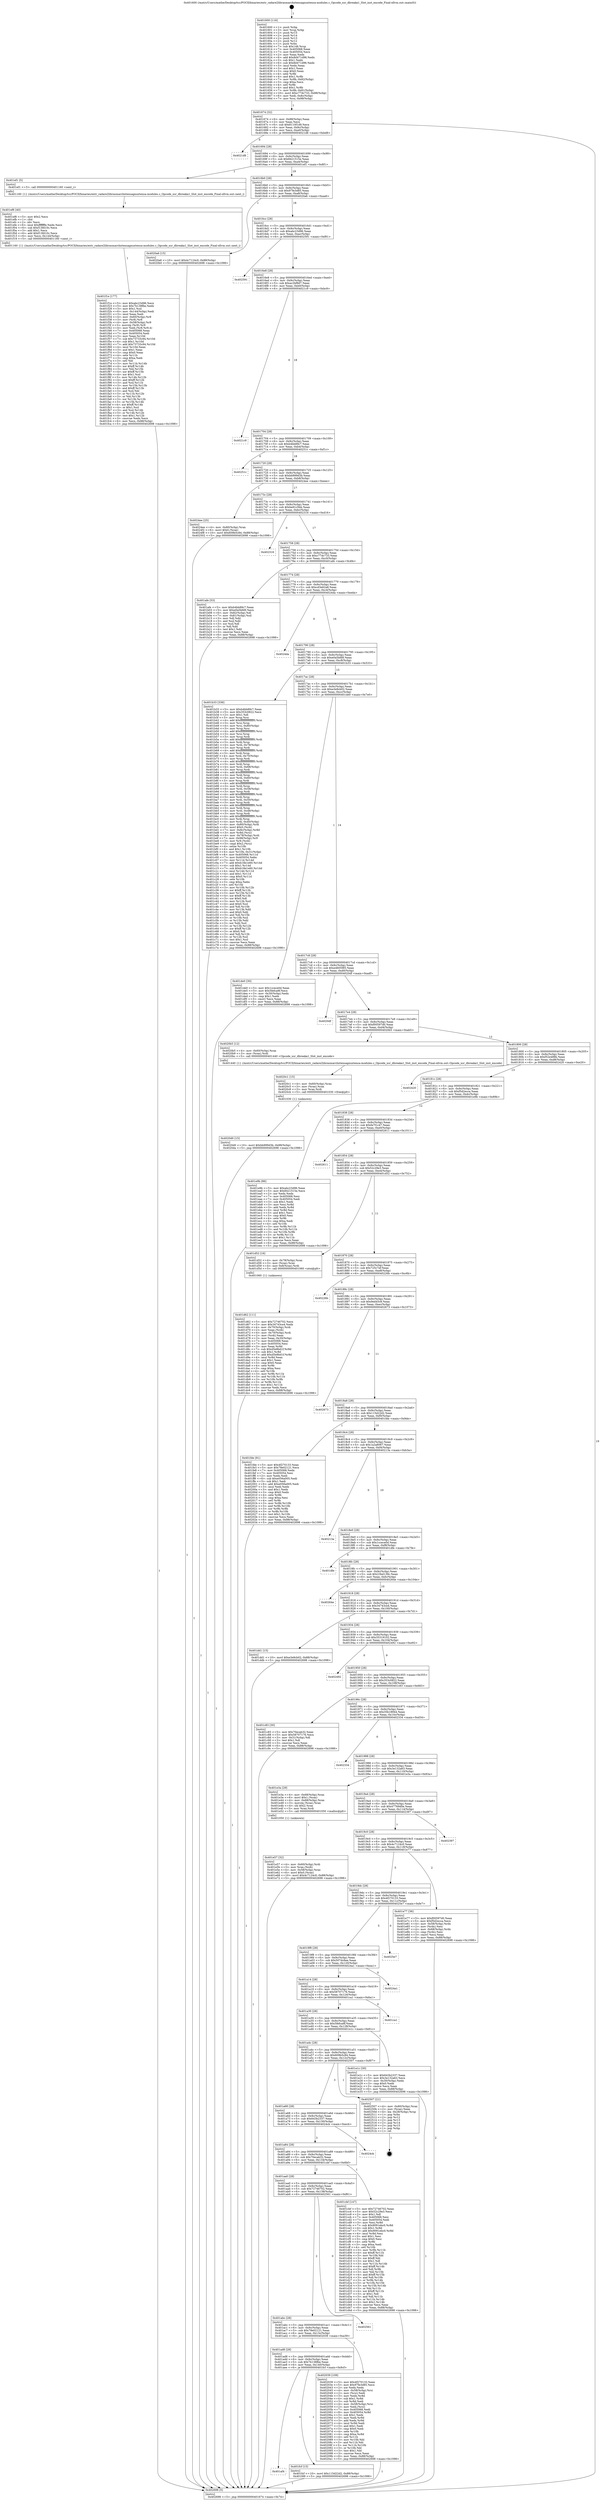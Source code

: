 digraph "0x401600" {
  label = "0x401600 (/mnt/c/Users/mathe/Desktop/tcc/POCII/binaries/extr_radare2librasmarchxtensagnuxtensa-modules.c_Opcode_xsr_dbreaka1_Slot_inst_encode_Final-ollvm.out::main(0))"
  labelloc = "t"
  node[shape=record]

  Entry [label="",width=0.3,height=0.3,shape=circle,fillcolor=black,style=filled]
  "0x401674" [label="{
     0x401674 [32]\l
     | [instrs]\l
     &nbsp;&nbsp;0x401674 \<+6\>: mov -0x88(%rbp),%eax\l
     &nbsp;&nbsp;0x40167a \<+2\>: mov %eax,%ecx\l
     &nbsp;&nbsp;0x40167c \<+6\>: sub $0x8110f1d9,%ecx\l
     &nbsp;&nbsp;0x401682 \<+6\>: mov %eax,-0x9c(%rbp)\l
     &nbsp;&nbsp;0x401688 \<+6\>: mov %ecx,-0xa0(%rbp)\l
     &nbsp;&nbsp;0x40168e \<+6\>: je 00000000004021d8 \<main+0xbd8\>\l
  }"]
  "0x4021d8" [label="{
     0x4021d8\l
  }", style=dashed]
  "0x401694" [label="{
     0x401694 [28]\l
     | [instrs]\l
     &nbsp;&nbsp;0x401694 \<+5\>: jmp 0000000000401699 \<main+0x99\>\l
     &nbsp;&nbsp;0x401699 \<+6\>: mov -0x9c(%rbp),%eax\l
     &nbsp;&nbsp;0x40169f \<+5\>: sub $0x8421515e,%eax\l
     &nbsp;&nbsp;0x4016a4 \<+6\>: mov %eax,-0xa4(%rbp)\l
     &nbsp;&nbsp;0x4016aa \<+6\>: je 0000000000401ef1 \<main+0x8f1\>\l
  }"]
  Exit [label="",width=0.3,height=0.3,shape=circle,fillcolor=black,style=filled,peripheries=2]
  "0x401ef1" [label="{
     0x401ef1 [5]\l
     | [instrs]\l
     &nbsp;&nbsp;0x401ef1 \<+5\>: call 0000000000401160 \<next_i\>\l
     | [calls]\l
     &nbsp;&nbsp;0x401160 \{1\} (/mnt/c/Users/mathe/Desktop/tcc/POCII/binaries/extr_radare2librasmarchxtensagnuxtensa-modules.c_Opcode_xsr_dbreaka1_Slot_inst_encode_Final-ollvm.out::next_i)\l
  }"]
  "0x4016b0" [label="{
     0x4016b0 [28]\l
     | [instrs]\l
     &nbsp;&nbsp;0x4016b0 \<+5\>: jmp 00000000004016b5 \<main+0xb5\>\l
     &nbsp;&nbsp;0x4016b5 \<+6\>: mov -0x9c(%rbp),%eax\l
     &nbsp;&nbsp;0x4016bb \<+5\>: sub $0x97fe3d85,%eax\l
     &nbsp;&nbsp;0x4016c0 \<+6\>: mov %eax,-0xa8(%rbp)\l
     &nbsp;&nbsp;0x4016c6 \<+6\>: je 00000000004020a6 \<main+0xaa6\>\l
  }"]
  "0x4020d0" [label="{
     0x4020d0 [15]\l
     | [instrs]\l
     &nbsp;&nbsp;0x4020d0 \<+10\>: movl $0xbb999d3b,-0x88(%rbp)\l
     &nbsp;&nbsp;0x4020da \<+5\>: jmp 0000000000402698 \<main+0x1098\>\l
  }"]
  "0x4020a6" [label="{
     0x4020a6 [15]\l
     | [instrs]\l
     &nbsp;&nbsp;0x4020a6 \<+10\>: movl $0x4c7124c0,-0x88(%rbp)\l
     &nbsp;&nbsp;0x4020b0 \<+5\>: jmp 0000000000402698 \<main+0x1098\>\l
  }"]
  "0x4016cc" [label="{
     0x4016cc [28]\l
     | [instrs]\l
     &nbsp;&nbsp;0x4016cc \<+5\>: jmp 00000000004016d1 \<main+0xd1\>\l
     &nbsp;&nbsp;0x4016d1 \<+6\>: mov -0x9c(%rbp),%eax\l
     &nbsp;&nbsp;0x4016d7 \<+5\>: sub $0xabc23d96,%eax\l
     &nbsp;&nbsp;0x4016dc \<+6\>: mov %eax,-0xac(%rbp)\l
     &nbsp;&nbsp;0x4016e2 \<+6\>: je 0000000000402591 \<main+0xf91\>\l
  }"]
  "0x4020c1" [label="{
     0x4020c1 [15]\l
     | [instrs]\l
     &nbsp;&nbsp;0x4020c1 \<+4\>: mov -0x60(%rbp),%rax\l
     &nbsp;&nbsp;0x4020c5 \<+3\>: mov (%rax),%rax\l
     &nbsp;&nbsp;0x4020c8 \<+3\>: mov %rax,%rdi\l
     &nbsp;&nbsp;0x4020cb \<+5\>: call 0000000000401030 \<free@plt\>\l
     | [calls]\l
     &nbsp;&nbsp;0x401030 \{1\} (unknown)\l
  }"]
  "0x402591" [label="{
     0x402591\l
  }", style=dashed]
  "0x4016e8" [label="{
     0x4016e8 [28]\l
     | [instrs]\l
     &nbsp;&nbsp;0x4016e8 \<+5\>: jmp 00000000004016ed \<main+0xed\>\l
     &nbsp;&nbsp;0x4016ed \<+6\>: mov -0x9c(%rbp),%eax\l
     &nbsp;&nbsp;0x4016f3 \<+5\>: sub $0xac2bf9d7,%eax\l
     &nbsp;&nbsp;0x4016f8 \<+6\>: mov %eax,-0xb0(%rbp)\l
     &nbsp;&nbsp;0x4016fe \<+6\>: je 00000000004021c9 \<main+0xbc9\>\l
  }"]
  "0x401af4" [label="{
     0x401af4\l
  }", style=dashed]
  "0x4021c9" [label="{
     0x4021c9\l
  }", style=dashed]
  "0x401704" [label="{
     0x401704 [28]\l
     | [instrs]\l
     &nbsp;&nbsp;0x401704 \<+5\>: jmp 0000000000401709 \<main+0x109\>\l
     &nbsp;&nbsp;0x401709 \<+6\>: mov -0x9c(%rbp),%eax\l
     &nbsp;&nbsp;0x40170f \<+5\>: sub $0xb4bb89c7,%eax\l
     &nbsp;&nbsp;0x401714 \<+6\>: mov %eax,-0xb4(%rbp)\l
     &nbsp;&nbsp;0x40171a \<+6\>: je 000000000040251c \<main+0xf1c\>\l
  }"]
  "0x401fcf" [label="{
     0x401fcf [15]\l
     | [instrs]\l
     &nbsp;&nbsp;0x401fcf \<+10\>: movl $0x115d22d2,-0x88(%rbp)\l
     &nbsp;&nbsp;0x401fd9 \<+5\>: jmp 0000000000402698 \<main+0x1098\>\l
  }"]
  "0x40251c" [label="{
     0x40251c\l
  }", style=dashed]
  "0x401720" [label="{
     0x401720 [28]\l
     | [instrs]\l
     &nbsp;&nbsp;0x401720 \<+5\>: jmp 0000000000401725 \<main+0x125\>\l
     &nbsp;&nbsp;0x401725 \<+6\>: mov -0x9c(%rbp),%eax\l
     &nbsp;&nbsp;0x40172b \<+5\>: sub $0xbb999d3b,%eax\l
     &nbsp;&nbsp;0x401730 \<+6\>: mov %eax,-0xb8(%rbp)\l
     &nbsp;&nbsp;0x401736 \<+6\>: je 00000000004024ee \<main+0xeee\>\l
  }"]
  "0x401ad8" [label="{
     0x401ad8 [28]\l
     | [instrs]\l
     &nbsp;&nbsp;0x401ad8 \<+5\>: jmp 0000000000401add \<main+0x4dd\>\l
     &nbsp;&nbsp;0x401add \<+6\>: mov -0x9c(%rbp),%eax\l
     &nbsp;&nbsp;0x401ae3 \<+5\>: sub $0x7b138fbe,%eax\l
     &nbsp;&nbsp;0x401ae8 \<+6\>: mov %eax,-0x140(%rbp)\l
     &nbsp;&nbsp;0x401aee \<+6\>: je 0000000000401fcf \<main+0x9cf\>\l
  }"]
  "0x4024ee" [label="{
     0x4024ee [25]\l
     | [instrs]\l
     &nbsp;&nbsp;0x4024ee \<+4\>: mov -0x80(%rbp),%rax\l
     &nbsp;&nbsp;0x4024f2 \<+6\>: movl $0x0,(%rax)\l
     &nbsp;&nbsp;0x4024f8 \<+10\>: movl $0x609b5c84,-0x88(%rbp)\l
     &nbsp;&nbsp;0x402502 \<+5\>: jmp 0000000000402698 \<main+0x1098\>\l
  }"]
  "0x40173c" [label="{
     0x40173c [28]\l
     | [instrs]\l
     &nbsp;&nbsp;0x40173c \<+5\>: jmp 0000000000401741 \<main+0x141\>\l
     &nbsp;&nbsp;0x401741 \<+6\>: mov -0x9c(%rbp),%eax\l
     &nbsp;&nbsp;0x401747 \<+5\>: sub $0xbe91c5bb,%eax\l
     &nbsp;&nbsp;0x40174c \<+6\>: mov %eax,-0xbc(%rbp)\l
     &nbsp;&nbsp;0x401752 \<+6\>: je 0000000000402316 \<main+0xd16\>\l
  }"]
  "0x402039" [label="{
     0x402039 [109]\l
     | [instrs]\l
     &nbsp;&nbsp;0x402039 \<+5\>: mov $0x4f270133,%eax\l
     &nbsp;&nbsp;0x40203e \<+5\>: mov $0x97fe3d85,%ecx\l
     &nbsp;&nbsp;0x402043 \<+2\>: xor %edx,%edx\l
     &nbsp;&nbsp;0x402045 \<+4\>: mov -0x58(%rbp),%rsi\l
     &nbsp;&nbsp;0x402049 \<+2\>: mov (%rsi),%edi\l
     &nbsp;&nbsp;0x40204b \<+3\>: mov %edx,%r8d\l
     &nbsp;&nbsp;0x40204e \<+4\>: sub $0x1,%r8d\l
     &nbsp;&nbsp;0x402052 \<+3\>: sub %r8d,%edi\l
     &nbsp;&nbsp;0x402055 \<+4\>: mov -0x58(%rbp),%rsi\l
     &nbsp;&nbsp;0x402059 \<+2\>: mov %edi,(%rsi)\l
     &nbsp;&nbsp;0x40205b \<+7\>: mov 0x405068,%edi\l
     &nbsp;&nbsp;0x402062 \<+8\>: mov 0x405054,%r8d\l
     &nbsp;&nbsp;0x40206a \<+3\>: sub $0x1,%edx\l
     &nbsp;&nbsp;0x40206d \<+3\>: mov %edi,%r9d\l
     &nbsp;&nbsp;0x402070 \<+3\>: add %edx,%r9d\l
     &nbsp;&nbsp;0x402073 \<+4\>: imul %r9d,%edi\l
     &nbsp;&nbsp;0x402077 \<+3\>: and $0x1,%edi\l
     &nbsp;&nbsp;0x40207a \<+3\>: cmp $0x0,%edi\l
     &nbsp;&nbsp;0x40207d \<+4\>: sete %r10b\l
     &nbsp;&nbsp;0x402081 \<+4\>: cmp $0xa,%r8d\l
     &nbsp;&nbsp;0x402085 \<+4\>: setl %r11b\l
     &nbsp;&nbsp;0x402089 \<+3\>: mov %r10b,%bl\l
     &nbsp;&nbsp;0x40208c \<+3\>: and %r11b,%bl\l
     &nbsp;&nbsp;0x40208f \<+3\>: xor %r11b,%r10b\l
     &nbsp;&nbsp;0x402092 \<+3\>: or %r10b,%bl\l
     &nbsp;&nbsp;0x402095 \<+3\>: test $0x1,%bl\l
     &nbsp;&nbsp;0x402098 \<+3\>: cmovne %ecx,%eax\l
     &nbsp;&nbsp;0x40209b \<+6\>: mov %eax,-0x88(%rbp)\l
     &nbsp;&nbsp;0x4020a1 \<+5\>: jmp 0000000000402698 \<main+0x1098\>\l
  }"]
  "0x402316" [label="{
     0x402316\l
  }", style=dashed]
  "0x401758" [label="{
     0x401758 [28]\l
     | [instrs]\l
     &nbsp;&nbsp;0x401758 \<+5\>: jmp 000000000040175d \<main+0x15d\>\l
     &nbsp;&nbsp;0x40175d \<+6\>: mov -0x9c(%rbp),%eax\l
     &nbsp;&nbsp;0x401763 \<+5\>: sub $0xc77dc733,%eax\l
     &nbsp;&nbsp;0x401768 \<+6\>: mov %eax,-0xc0(%rbp)\l
     &nbsp;&nbsp;0x40176e \<+6\>: je 0000000000401afe \<main+0x4fe\>\l
  }"]
  "0x401abc" [label="{
     0x401abc [28]\l
     | [instrs]\l
     &nbsp;&nbsp;0x401abc \<+5\>: jmp 0000000000401ac1 \<main+0x4c1\>\l
     &nbsp;&nbsp;0x401ac1 \<+6\>: mov -0x9c(%rbp),%eax\l
     &nbsp;&nbsp;0x401ac7 \<+5\>: sub $0x78e02121,%eax\l
     &nbsp;&nbsp;0x401acc \<+6\>: mov %eax,-0x13c(%rbp)\l
     &nbsp;&nbsp;0x401ad2 \<+6\>: je 0000000000402039 \<main+0xa39\>\l
  }"]
  "0x401afe" [label="{
     0x401afe [53]\l
     | [instrs]\l
     &nbsp;&nbsp;0x401afe \<+5\>: mov $0xb4bb89c7,%eax\l
     &nbsp;&nbsp;0x401b03 \<+5\>: mov $0xe0a5bfd9,%ecx\l
     &nbsp;&nbsp;0x401b08 \<+6\>: mov -0x82(%rbp),%dl\l
     &nbsp;&nbsp;0x401b0e \<+7\>: mov -0x81(%rbp),%sil\l
     &nbsp;&nbsp;0x401b15 \<+3\>: mov %dl,%dil\l
     &nbsp;&nbsp;0x401b18 \<+3\>: and %sil,%dil\l
     &nbsp;&nbsp;0x401b1b \<+3\>: xor %sil,%dl\l
     &nbsp;&nbsp;0x401b1e \<+3\>: or %dl,%dil\l
     &nbsp;&nbsp;0x401b21 \<+4\>: test $0x1,%dil\l
     &nbsp;&nbsp;0x401b25 \<+3\>: cmovne %ecx,%eax\l
     &nbsp;&nbsp;0x401b28 \<+6\>: mov %eax,-0x88(%rbp)\l
     &nbsp;&nbsp;0x401b2e \<+5\>: jmp 0000000000402698 \<main+0x1098\>\l
  }"]
  "0x401774" [label="{
     0x401774 [28]\l
     | [instrs]\l
     &nbsp;&nbsp;0x401774 \<+5\>: jmp 0000000000401779 \<main+0x179\>\l
     &nbsp;&nbsp;0x401779 \<+6\>: mov -0x9c(%rbp),%eax\l
     &nbsp;&nbsp;0x40177f \<+5\>: sub $0xcd3e62a8,%eax\l
     &nbsp;&nbsp;0x401784 \<+6\>: mov %eax,-0xc4(%rbp)\l
     &nbsp;&nbsp;0x40178a \<+6\>: je 00000000004024da \<main+0xeda\>\l
  }"]
  "0x402698" [label="{
     0x402698 [5]\l
     | [instrs]\l
     &nbsp;&nbsp;0x402698 \<+5\>: jmp 0000000000401674 \<main+0x74\>\l
  }"]
  "0x401600" [label="{
     0x401600 [116]\l
     | [instrs]\l
     &nbsp;&nbsp;0x401600 \<+1\>: push %rbp\l
     &nbsp;&nbsp;0x401601 \<+3\>: mov %rsp,%rbp\l
     &nbsp;&nbsp;0x401604 \<+2\>: push %r15\l
     &nbsp;&nbsp;0x401606 \<+2\>: push %r14\l
     &nbsp;&nbsp;0x401608 \<+2\>: push %r13\l
     &nbsp;&nbsp;0x40160a \<+2\>: push %r12\l
     &nbsp;&nbsp;0x40160c \<+1\>: push %rbx\l
     &nbsp;&nbsp;0x40160d \<+7\>: sub $0x148,%rsp\l
     &nbsp;&nbsp;0x401614 \<+7\>: mov 0x405068,%eax\l
     &nbsp;&nbsp;0x40161b \<+7\>: mov 0x405054,%ecx\l
     &nbsp;&nbsp;0x401622 \<+2\>: mov %eax,%edx\l
     &nbsp;&nbsp;0x401624 \<+6\>: add $0x8d471d96,%edx\l
     &nbsp;&nbsp;0x40162a \<+3\>: sub $0x1,%edx\l
     &nbsp;&nbsp;0x40162d \<+6\>: sub $0x8d471d96,%edx\l
     &nbsp;&nbsp;0x401633 \<+3\>: imul %edx,%eax\l
     &nbsp;&nbsp;0x401636 \<+3\>: and $0x1,%eax\l
     &nbsp;&nbsp;0x401639 \<+3\>: cmp $0x0,%eax\l
     &nbsp;&nbsp;0x40163c \<+4\>: sete %r8b\l
     &nbsp;&nbsp;0x401640 \<+4\>: and $0x1,%r8b\l
     &nbsp;&nbsp;0x401644 \<+7\>: mov %r8b,-0x82(%rbp)\l
     &nbsp;&nbsp;0x40164b \<+3\>: cmp $0xa,%ecx\l
     &nbsp;&nbsp;0x40164e \<+4\>: setl %r8b\l
     &nbsp;&nbsp;0x401652 \<+4\>: and $0x1,%r8b\l
     &nbsp;&nbsp;0x401656 \<+7\>: mov %r8b,-0x81(%rbp)\l
     &nbsp;&nbsp;0x40165d \<+10\>: movl $0xc77dc733,-0x88(%rbp)\l
     &nbsp;&nbsp;0x401667 \<+6\>: mov %edi,-0x8c(%rbp)\l
     &nbsp;&nbsp;0x40166d \<+7\>: mov %rsi,-0x98(%rbp)\l
  }"]
  "0x402561" [label="{
     0x402561\l
  }", style=dashed]
  "0x4024da" [label="{
     0x4024da\l
  }", style=dashed]
  "0x401790" [label="{
     0x401790 [28]\l
     | [instrs]\l
     &nbsp;&nbsp;0x401790 \<+5\>: jmp 0000000000401795 \<main+0x195\>\l
     &nbsp;&nbsp;0x401795 \<+6\>: mov -0x9c(%rbp),%eax\l
     &nbsp;&nbsp;0x40179b \<+5\>: sub $0xe0a5bfd9,%eax\l
     &nbsp;&nbsp;0x4017a0 \<+6\>: mov %eax,-0xc8(%rbp)\l
     &nbsp;&nbsp;0x4017a6 \<+6\>: je 0000000000401b33 \<main+0x533\>\l
  }"]
  "0x401f1e" [label="{
     0x401f1e [177]\l
     | [instrs]\l
     &nbsp;&nbsp;0x401f1e \<+5\>: mov $0xabc23d96,%ecx\l
     &nbsp;&nbsp;0x401f23 \<+5\>: mov $0x7b138fbe,%edx\l
     &nbsp;&nbsp;0x401f28 \<+3\>: mov $0x1,%sil\l
     &nbsp;&nbsp;0x401f2b \<+6\>: mov -0x144(%rbp),%edi\l
     &nbsp;&nbsp;0x401f31 \<+3\>: imul %eax,%edi\l
     &nbsp;&nbsp;0x401f34 \<+4\>: mov -0x60(%rbp),%r8\l
     &nbsp;&nbsp;0x401f38 \<+3\>: mov (%r8),%r8\l
     &nbsp;&nbsp;0x401f3b \<+4\>: mov -0x58(%rbp),%r9\l
     &nbsp;&nbsp;0x401f3f \<+3\>: movslq (%r9),%r9\l
     &nbsp;&nbsp;0x401f42 \<+4\>: mov %edi,(%r8,%r9,4)\l
     &nbsp;&nbsp;0x401f46 \<+7\>: mov 0x405068,%eax\l
     &nbsp;&nbsp;0x401f4d \<+7\>: mov 0x405054,%edi\l
     &nbsp;&nbsp;0x401f54 \<+3\>: mov %eax,%r10d\l
     &nbsp;&nbsp;0x401f57 \<+7\>: sub $0x73733c94,%r10d\l
     &nbsp;&nbsp;0x401f5e \<+4\>: sub $0x1,%r10d\l
     &nbsp;&nbsp;0x401f62 \<+7\>: add $0x73733c94,%r10d\l
     &nbsp;&nbsp;0x401f69 \<+4\>: imul %r10d,%eax\l
     &nbsp;&nbsp;0x401f6d \<+3\>: and $0x1,%eax\l
     &nbsp;&nbsp;0x401f70 \<+3\>: cmp $0x0,%eax\l
     &nbsp;&nbsp;0x401f73 \<+4\>: sete %r11b\l
     &nbsp;&nbsp;0x401f77 \<+3\>: cmp $0xa,%edi\l
     &nbsp;&nbsp;0x401f7a \<+3\>: setl %bl\l
     &nbsp;&nbsp;0x401f7d \<+3\>: mov %r11b,%r14b\l
     &nbsp;&nbsp;0x401f80 \<+4\>: xor $0xff,%r14b\l
     &nbsp;&nbsp;0x401f84 \<+3\>: mov %bl,%r15b\l
     &nbsp;&nbsp;0x401f87 \<+4\>: xor $0xff,%r15b\l
     &nbsp;&nbsp;0x401f8b \<+4\>: xor $0x1,%sil\l
     &nbsp;&nbsp;0x401f8f \<+3\>: mov %r14b,%r12b\l
     &nbsp;&nbsp;0x401f92 \<+4\>: and $0xff,%r12b\l
     &nbsp;&nbsp;0x401f96 \<+3\>: and %sil,%r11b\l
     &nbsp;&nbsp;0x401f99 \<+3\>: mov %r15b,%r13b\l
     &nbsp;&nbsp;0x401f9c \<+4\>: and $0xff,%r13b\l
     &nbsp;&nbsp;0x401fa0 \<+3\>: and %sil,%bl\l
     &nbsp;&nbsp;0x401fa3 \<+3\>: or %r11b,%r12b\l
     &nbsp;&nbsp;0x401fa6 \<+3\>: or %bl,%r13b\l
     &nbsp;&nbsp;0x401fa9 \<+3\>: xor %r13b,%r12b\l
     &nbsp;&nbsp;0x401fac \<+3\>: or %r15b,%r14b\l
     &nbsp;&nbsp;0x401faf \<+4\>: xor $0xff,%r14b\l
     &nbsp;&nbsp;0x401fb3 \<+4\>: or $0x1,%sil\l
     &nbsp;&nbsp;0x401fb7 \<+3\>: and %sil,%r14b\l
     &nbsp;&nbsp;0x401fba \<+3\>: or %r14b,%r12b\l
     &nbsp;&nbsp;0x401fbd \<+4\>: test $0x1,%r12b\l
     &nbsp;&nbsp;0x401fc1 \<+3\>: cmovne %edx,%ecx\l
     &nbsp;&nbsp;0x401fc4 \<+6\>: mov %ecx,-0x88(%rbp)\l
     &nbsp;&nbsp;0x401fca \<+5\>: jmp 0000000000402698 \<main+0x1098\>\l
  }"]
  "0x401b33" [label="{
     0x401b33 [336]\l
     | [instrs]\l
     &nbsp;&nbsp;0x401b33 \<+5\>: mov $0xb4bb89c7,%eax\l
     &nbsp;&nbsp;0x401b38 \<+5\>: mov $0x353c0822,%ecx\l
     &nbsp;&nbsp;0x401b3d \<+2\>: mov $0x1,%dl\l
     &nbsp;&nbsp;0x401b3f \<+3\>: mov %rsp,%rsi\l
     &nbsp;&nbsp;0x401b42 \<+4\>: add $0xfffffffffffffff0,%rsi\l
     &nbsp;&nbsp;0x401b46 \<+3\>: mov %rsi,%rsp\l
     &nbsp;&nbsp;0x401b49 \<+4\>: mov %rsi,-0x80(%rbp)\l
     &nbsp;&nbsp;0x401b4d \<+3\>: mov %rsp,%rsi\l
     &nbsp;&nbsp;0x401b50 \<+4\>: add $0xfffffffffffffff0,%rsi\l
     &nbsp;&nbsp;0x401b54 \<+3\>: mov %rsi,%rsp\l
     &nbsp;&nbsp;0x401b57 \<+3\>: mov %rsp,%rdi\l
     &nbsp;&nbsp;0x401b5a \<+4\>: add $0xfffffffffffffff0,%rdi\l
     &nbsp;&nbsp;0x401b5e \<+3\>: mov %rdi,%rsp\l
     &nbsp;&nbsp;0x401b61 \<+4\>: mov %rdi,-0x78(%rbp)\l
     &nbsp;&nbsp;0x401b65 \<+3\>: mov %rsp,%rdi\l
     &nbsp;&nbsp;0x401b68 \<+4\>: add $0xfffffffffffffff0,%rdi\l
     &nbsp;&nbsp;0x401b6c \<+3\>: mov %rdi,%rsp\l
     &nbsp;&nbsp;0x401b6f \<+4\>: mov %rdi,-0x70(%rbp)\l
     &nbsp;&nbsp;0x401b73 \<+3\>: mov %rsp,%rdi\l
     &nbsp;&nbsp;0x401b76 \<+4\>: add $0xfffffffffffffff0,%rdi\l
     &nbsp;&nbsp;0x401b7a \<+3\>: mov %rdi,%rsp\l
     &nbsp;&nbsp;0x401b7d \<+4\>: mov %rdi,-0x68(%rbp)\l
     &nbsp;&nbsp;0x401b81 \<+3\>: mov %rsp,%rdi\l
     &nbsp;&nbsp;0x401b84 \<+4\>: add $0xfffffffffffffff0,%rdi\l
     &nbsp;&nbsp;0x401b88 \<+3\>: mov %rdi,%rsp\l
     &nbsp;&nbsp;0x401b8b \<+4\>: mov %rdi,-0x60(%rbp)\l
     &nbsp;&nbsp;0x401b8f \<+3\>: mov %rsp,%rdi\l
     &nbsp;&nbsp;0x401b92 \<+4\>: add $0xfffffffffffffff0,%rdi\l
     &nbsp;&nbsp;0x401b96 \<+3\>: mov %rdi,%rsp\l
     &nbsp;&nbsp;0x401b99 \<+4\>: mov %rdi,-0x58(%rbp)\l
     &nbsp;&nbsp;0x401b9d \<+3\>: mov %rsp,%rdi\l
     &nbsp;&nbsp;0x401ba0 \<+4\>: add $0xfffffffffffffff0,%rdi\l
     &nbsp;&nbsp;0x401ba4 \<+3\>: mov %rdi,%rsp\l
     &nbsp;&nbsp;0x401ba7 \<+4\>: mov %rdi,-0x50(%rbp)\l
     &nbsp;&nbsp;0x401bab \<+3\>: mov %rsp,%rdi\l
     &nbsp;&nbsp;0x401bae \<+4\>: add $0xfffffffffffffff0,%rdi\l
     &nbsp;&nbsp;0x401bb2 \<+3\>: mov %rdi,%rsp\l
     &nbsp;&nbsp;0x401bb5 \<+4\>: mov %rdi,-0x48(%rbp)\l
     &nbsp;&nbsp;0x401bb9 \<+3\>: mov %rsp,%rdi\l
     &nbsp;&nbsp;0x401bbc \<+4\>: add $0xfffffffffffffff0,%rdi\l
     &nbsp;&nbsp;0x401bc0 \<+3\>: mov %rdi,%rsp\l
     &nbsp;&nbsp;0x401bc3 \<+4\>: mov %rdi,-0x40(%rbp)\l
     &nbsp;&nbsp;0x401bc7 \<+4\>: mov -0x80(%rbp),%rdi\l
     &nbsp;&nbsp;0x401bcb \<+6\>: movl $0x0,(%rdi)\l
     &nbsp;&nbsp;0x401bd1 \<+7\>: mov -0x8c(%rbp),%r8d\l
     &nbsp;&nbsp;0x401bd8 \<+3\>: mov %r8d,(%rsi)\l
     &nbsp;&nbsp;0x401bdb \<+4\>: mov -0x78(%rbp),%rdi\l
     &nbsp;&nbsp;0x401bdf \<+7\>: mov -0x98(%rbp),%r9\l
     &nbsp;&nbsp;0x401be6 \<+3\>: mov %r9,(%rdi)\l
     &nbsp;&nbsp;0x401be9 \<+3\>: cmpl $0x2,(%rsi)\l
     &nbsp;&nbsp;0x401bec \<+4\>: setne %r10b\l
     &nbsp;&nbsp;0x401bf0 \<+4\>: and $0x1,%r10b\l
     &nbsp;&nbsp;0x401bf4 \<+4\>: mov %r10b,-0x31(%rbp)\l
     &nbsp;&nbsp;0x401bf8 \<+8\>: mov 0x405068,%r11d\l
     &nbsp;&nbsp;0x401c00 \<+7\>: mov 0x405054,%ebx\l
     &nbsp;&nbsp;0x401c07 \<+3\>: mov %r11d,%r14d\l
     &nbsp;&nbsp;0x401c0a \<+7\>: add $0xb18e1e60,%r14d\l
     &nbsp;&nbsp;0x401c11 \<+4\>: sub $0x1,%r14d\l
     &nbsp;&nbsp;0x401c15 \<+7\>: sub $0xb18e1e60,%r14d\l
     &nbsp;&nbsp;0x401c1c \<+4\>: imul %r14d,%r11d\l
     &nbsp;&nbsp;0x401c20 \<+4\>: and $0x1,%r11d\l
     &nbsp;&nbsp;0x401c24 \<+4\>: cmp $0x0,%r11d\l
     &nbsp;&nbsp;0x401c28 \<+4\>: sete %r10b\l
     &nbsp;&nbsp;0x401c2c \<+3\>: cmp $0xa,%ebx\l
     &nbsp;&nbsp;0x401c2f \<+4\>: setl %r15b\l
     &nbsp;&nbsp;0x401c33 \<+3\>: mov %r10b,%r12b\l
     &nbsp;&nbsp;0x401c36 \<+4\>: xor $0xff,%r12b\l
     &nbsp;&nbsp;0x401c3a \<+3\>: mov %r15b,%r13b\l
     &nbsp;&nbsp;0x401c3d \<+4\>: xor $0xff,%r13b\l
     &nbsp;&nbsp;0x401c41 \<+3\>: xor $0x0,%dl\l
     &nbsp;&nbsp;0x401c44 \<+3\>: mov %r12b,%sil\l
     &nbsp;&nbsp;0x401c47 \<+4\>: and $0x0,%sil\l
     &nbsp;&nbsp;0x401c4b \<+3\>: and %dl,%r10b\l
     &nbsp;&nbsp;0x401c4e \<+3\>: mov %r13b,%dil\l
     &nbsp;&nbsp;0x401c51 \<+4\>: and $0x0,%dil\l
     &nbsp;&nbsp;0x401c55 \<+3\>: and %dl,%r15b\l
     &nbsp;&nbsp;0x401c58 \<+3\>: or %r10b,%sil\l
     &nbsp;&nbsp;0x401c5b \<+3\>: or %r15b,%dil\l
     &nbsp;&nbsp;0x401c5e \<+3\>: xor %dil,%sil\l
     &nbsp;&nbsp;0x401c61 \<+3\>: or %r13b,%r12b\l
     &nbsp;&nbsp;0x401c64 \<+4\>: xor $0xff,%r12b\l
     &nbsp;&nbsp;0x401c68 \<+3\>: or $0x0,%dl\l
     &nbsp;&nbsp;0x401c6b \<+3\>: and %dl,%r12b\l
     &nbsp;&nbsp;0x401c6e \<+3\>: or %r12b,%sil\l
     &nbsp;&nbsp;0x401c71 \<+4\>: test $0x1,%sil\l
     &nbsp;&nbsp;0x401c75 \<+3\>: cmovne %ecx,%eax\l
     &nbsp;&nbsp;0x401c78 \<+6\>: mov %eax,-0x88(%rbp)\l
     &nbsp;&nbsp;0x401c7e \<+5\>: jmp 0000000000402698 \<main+0x1098\>\l
  }"]
  "0x4017ac" [label="{
     0x4017ac [28]\l
     | [instrs]\l
     &nbsp;&nbsp;0x4017ac \<+5\>: jmp 00000000004017b1 \<main+0x1b1\>\l
     &nbsp;&nbsp;0x4017b1 \<+6\>: mov -0x9c(%rbp),%eax\l
     &nbsp;&nbsp;0x4017b7 \<+5\>: sub $0xe3e9cb02,%eax\l
     &nbsp;&nbsp;0x4017bc \<+6\>: mov %eax,-0xcc(%rbp)\l
     &nbsp;&nbsp;0x4017c2 \<+6\>: je 0000000000401de0 \<main+0x7e0\>\l
  }"]
  "0x401ef6" [label="{
     0x401ef6 [40]\l
     | [instrs]\l
     &nbsp;&nbsp;0x401ef6 \<+5\>: mov $0x2,%ecx\l
     &nbsp;&nbsp;0x401efb \<+1\>: cltd\l
     &nbsp;&nbsp;0x401efc \<+2\>: idiv %ecx\l
     &nbsp;&nbsp;0x401efe \<+6\>: imul $0xfffffffe,%edx,%ecx\l
     &nbsp;&nbsp;0x401f04 \<+6\>: sub $0xf13fd10c,%ecx\l
     &nbsp;&nbsp;0x401f0a \<+3\>: add $0x1,%ecx\l
     &nbsp;&nbsp;0x401f0d \<+6\>: add $0xf13fd10c,%ecx\l
     &nbsp;&nbsp;0x401f13 \<+6\>: mov %ecx,-0x144(%rbp)\l
     &nbsp;&nbsp;0x401f19 \<+5\>: call 0000000000401160 \<next_i\>\l
     | [calls]\l
     &nbsp;&nbsp;0x401160 \{1\} (/mnt/c/Users/mathe/Desktop/tcc/POCII/binaries/extr_radare2librasmarchxtensagnuxtensa-modules.c_Opcode_xsr_dbreaka1_Slot_inst_encode_Final-ollvm.out::next_i)\l
  }"]
  "0x401e57" [label="{
     0x401e57 [32]\l
     | [instrs]\l
     &nbsp;&nbsp;0x401e57 \<+4\>: mov -0x60(%rbp),%rdi\l
     &nbsp;&nbsp;0x401e5b \<+3\>: mov %rax,(%rdi)\l
     &nbsp;&nbsp;0x401e5e \<+4\>: mov -0x58(%rbp),%rax\l
     &nbsp;&nbsp;0x401e62 \<+6\>: movl $0x0,(%rax)\l
     &nbsp;&nbsp;0x401e68 \<+10\>: movl $0x4c7124c0,-0x88(%rbp)\l
     &nbsp;&nbsp;0x401e72 \<+5\>: jmp 0000000000402698 \<main+0x1098\>\l
  }"]
  "0x401de0" [label="{
     0x401de0 [30]\l
     | [instrs]\l
     &nbsp;&nbsp;0x401de0 \<+5\>: mov $0x1ccece0d,%eax\l
     &nbsp;&nbsp;0x401de5 \<+5\>: mov $0x5fefca9f,%ecx\l
     &nbsp;&nbsp;0x401dea \<+3\>: mov -0x30(%rbp),%edx\l
     &nbsp;&nbsp;0x401ded \<+3\>: cmp $0x1,%edx\l
     &nbsp;&nbsp;0x401df0 \<+3\>: cmovl %ecx,%eax\l
     &nbsp;&nbsp;0x401df3 \<+6\>: mov %eax,-0x88(%rbp)\l
     &nbsp;&nbsp;0x401df9 \<+5\>: jmp 0000000000402698 \<main+0x1098\>\l
  }"]
  "0x4017c8" [label="{
     0x4017c8 [28]\l
     | [instrs]\l
     &nbsp;&nbsp;0x4017c8 \<+5\>: jmp 00000000004017cd \<main+0x1cd\>\l
     &nbsp;&nbsp;0x4017cd \<+6\>: mov -0x9c(%rbp),%eax\l
     &nbsp;&nbsp;0x4017d3 \<+5\>: sub $0xe46059f3,%eax\l
     &nbsp;&nbsp;0x4017d8 \<+6\>: mov %eax,-0xd0(%rbp)\l
     &nbsp;&nbsp;0x4017de \<+6\>: je 00000000004020df \<main+0xadf\>\l
  }"]
  "0x401d62" [label="{
     0x401d62 [111]\l
     | [instrs]\l
     &nbsp;&nbsp;0x401d62 \<+5\>: mov $0x72746702,%ecx\l
     &nbsp;&nbsp;0x401d67 \<+5\>: mov $0x34743ce4,%edx\l
     &nbsp;&nbsp;0x401d6c \<+4\>: mov -0x70(%rbp),%rdi\l
     &nbsp;&nbsp;0x401d70 \<+2\>: mov %eax,(%rdi)\l
     &nbsp;&nbsp;0x401d72 \<+4\>: mov -0x70(%rbp),%rdi\l
     &nbsp;&nbsp;0x401d76 \<+2\>: mov (%rdi),%eax\l
     &nbsp;&nbsp;0x401d78 \<+3\>: mov %eax,-0x30(%rbp)\l
     &nbsp;&nbsp;0x401d7b \<+7\>: mov 0x405068,%eax\l
     &nbsp;&nbsp;0x401d82 \<+7\>: mov 0x405054,%esi\l
     &nbsp;&nbsp;0x401d89 \<+3\>: mov %eax,%r8d\l
     &nbsp;&nbsp;0x401d8c \<+7\>: sub $0xd5e8bd1f,%r8d\l
     &nbsp;&nbsp;0x401d93 \<+4\>: sub $0x1,%r8d\l
     &nbsp;&nbsp;0x401d97 \<+7\>: add $0xd5e8bd1f,%r8d\l
     &nbsp;&nbsp;0x401d9e \<+4\>: imul %r8d,%eax\l
     &nbsp;&nbsp;0x401da2 \<+3\>: and $0x1,%eax\l
     &nbsp;&nbsp;0x401da5 \<+3\>: cmp $0x0,%eax\l
     &nbsp;&nbsp;0x401da8 \<+4\>: sete %r9b\l
     &nbsp;&nbsp;0x401dac \<+3\>: cmp $0xa,%esi\l
     &nbsp;&nbsp;0x401daf \<+4\>: setl %r10b\l
     &nbsp;&nbsp;0x401db3 \<+3\>: mov %r9b,%r11b\l
     &nbsp;&nbsp;0x401db6 \<+3\>: and %r10b,%r11b\l
     &nbsp;&nbsp;0x401db9 \<+3\>: xor %r10b,%r9b\l
     &nbsp;&nbsp;0x401dbc \<+3\>: or %r9b,%r11b\l
     &nbsp;&nbsp;0x401dbf \<+4\>: test $0x1,%r11b\l
     &nbsp;&nbsp;0x401dc3 \<+3\>: cmovne %edx,%ecx\l
     &nbsp;&nbsp;0x401dc6 \<+6\>: mov %ecx,-0x88(%rbp)\l
     &nbsp;&nbsp;0x401dcc \<+5\>: jmp 0000000000402698 \<main+0x1098\>\l
  }"]
  "0x4020df" [label="{
     0x4020df\l
  }", style=dashed]
  "0x4017e4" [label="{
     0x4017e4 [28]\l
     | [instrs]\l
     &nbsp;&nbsp;0x4017e4 \<+5\>: jmp 00000000004017e9 \<main+0x1e9\>\l
     &nbsp;&nbsp;0x4017e9 \<+6\>: mov -0x9c(%rbp),%eax\l
     &nbsp;&nbsp;0x4017ef \<+5\>: sub $0xf00597d0,%eax\l
     &nbsp;&nbsp;0x4017f4 \<+6\>: mov %eax,-0xd4(%rbp)\l
     &nbsp;&nbsp;0x4017fa \<+6\>: je 00000000004020b5 \<main+0xab5\>\l
  }"]
  "0x401aa0" [label="{
     0x401aa0 [28]\l
     | [instrs]\l
     &nbsp;&nbsp;0x401aa0 \<+5\>: jmp 0000000000401aa5 \<main+0x4a5\>\l
     &nbsp;&nbsp;0x401aa5 \<+6\>: mov -0x9c(%rbp),%eax\l
     &nbsp;&nbsp;0x401aab \<+5\>: sub $0x72746702,%eax\l
     &nbsp;&nbsp;0x401ab0 \<+6\>: mov %eax,-0x138(%rbp)\l
     &nbsp;&nbsp;0x401ab6 \<+6\>: je 0000000000402561 \<main+0xf61\>\l
  }"]
  "0x4020b5" [label="{
     0x4020b5 [12]\l
     | [instrs]\l
     &nbsp;&nbsp;0x4020b5 \<+4\>: mov -0x60(%rbp),%rax\l
     &nbsp;&nbsp;0x4020b9 \<+3\>: mov (%rax),%rdi\l
     &nbsp;&nbsp;0x4020bc \<+5\>: call 0000000000401440 \<Opcode_xsr_dbreaka1_Slot_inst_encode\>\l
     | [calls]\l
     &nbsp;&nbsp;0x401440 \{1\} (/mnt/c/Users/mathe/Desktop/tcc/POCII/binaries/extr_radare2librasmarchxtensagnuxtensa-modules.c_Opcode_xsr_dbreaka1_Slot_inst_encode_Final-ollvm.out::Opcode_xsr_dbreaka1_Slot_inst_encode)\l
  }"]
  "0x401800" [label="{
     0x401800 [28]\l
     | [instrs]\l
     &nbsp;&nbsp;0x401800 \<+5\>: jmp 0000000000401805 \<main+0x205\>\l
     &nbsp;&nbsp;0x401805 \<+6\>: mov -0x9c(%rbp),%eax\l
     &nbsp;&nbsp;0x40180b \<+5\>: sub $0xf52e488b,%eax\l
     &nbsp;&nbsp;0x401810 \<+6\>: mov %eax,-0xd8(%rbp)\l
     &nbsp;&nbsp;0x401816 \<+6\>: je 0000000000402420 \<main+0xe20\>\l
  }"]
  "0x401cbf" [label="{
     0x401cbf [147]\l
     | [instrs]\l
     &nbsp;&nbsp;0x401cbf \<+5\>: mov $0x72746702,%eax\l
     &nbsp;&nbsp;0x401cc4 \<+5\>: mov $0x52c29e3,%ecx\l
     &nbsp;&nbsp;0x401cc9 \<+2\>: mov $0x1,%dl\l
     &nbsp;&nbsp;0x401ccb \<+7\>: mov 0x405068,%esi\l
     &nbsp;&nbsp;0x401cd2 \<+7\>: mov 0x405054,%edi\l
     &nbsp;&nbsp;0x401cd9 \<+3\>: mov %esi,%r8d\l
     &nbsp;&nbsp;0x401cdc \<+7\>: sub $0x9091ebc0,%r8d\l
     &nbsp;&nbsp;0x401ce3 \<+4\>: sub $0x1,%r8d\l
     &nbsp;&nbsp;0x401ce7 \<+7\>: add $0x9091ebc0,%r8d\l
     &nbsp;&nbsp;0x401cee \<+4\>: imul %r8d,%esi\l
     &nbsp;&nbsp;0x401cf2 \<+3\>: and $0x1,%esi\l
     &nbsp;&nbsp;0x401cf5 \<+3\>: cmp $0x0,%esi\l
     &nbsp;&nbsp;0x401cf8 \<+4\>: sete %r9b\l
     &nbsp;&nbsp;0x401cfc \<+3\>: cmp $0xa,%edi\l
     &nbsp;&nbsp;0x401cff \<+4\>: setl %r10b\l
     &nbsp;&nbsp;0x401d03 \<+3\>: mov %r9b,%r11b\l
     &nbsp;&nbsp;0x401d06 \<+4\>: xor $0xff,%r11b\l
     &nbsp;&nbsp;0x401d0a \<+3\>: mov %r10b,%bl\l
     &nbsp;&nbsp;0x401d0d \<+3\>: xor $0xff,%bl\l
     &nbsp;&nbsp;0x401d10 \<+3\>: xor $0x1,%dl\l
     &nbsp;&nbsp;0x401d13 \<+3\>: mov %r11b,%r14b\l
     &nbsp;&nbsp;0x401d16 \<+4\>: and $0xff,%r14b\l
     &nbsp;&nbsp;0x401d1a \<+3\>: and %dl,%r9b\l
     &nbsp;&nbsp;0x401d1d \<+3\>: mov %bl,%r15b\l
     &nbsp;&nbsp;0x401d20 \<+4\>: and $0xff,%r15b\l
     &nbsp;&nbsp;0x401d24 \<+3\>: and %dl,%r10b\l
     &nbsp;&nbsp;0x401d27 \<+3\>: or %r9b,%r14b\l
     &nbsp;&nbsp;0x401d2a \<+3\>: or %r10b,%r15b\l
     &nbsp;&nbsp;0x401d2d \<+3\>: xor %r15b,%r14b\l
     &nbsp;&nbsp;0x401d30 \<+3\>: or %bl,%r11b\l
     &nbsp;&nbsp;0x401d33 \<+4\>: xor $0xff,%r11b\l
     &nbsp;&nbsp;0x401d37 \<+3\>: or $0x1,%dl\l
     &nbsp;&nbsp;0x401d3a \<+3\>: and %dl,%r11b\l
     &nbsp;&nbsp;0x401d3d \<+3\>: or %r11b,%r14b\l
     &nbsp;&nbsp;0x401d40 \<+4\>: test $0x1,%r14b\l
     &nbsp;&nbsp;0x401d44 \<+3\>: cmovne %ecx,%eax\l
     &nbsp;&nbsp;0x401d47 \<+6\>: mov %eax,-0x88(%rbp)\l
     &nbsp;&nbsp;0x401d4d \<+5\>: jmp 0000000000402698 \<main+0x1098\>\l
  }"]
  "0x402420" [label="{
     0x402420\l
  }", style=dashed]
  "0x40181c" [label="{
     0x40181c [28]\l
     | [instrs]\l
     &nbsp;&nbsp;0x40181c \<+5\>: jmp 0000000000401821 \<main+0x221\>\l
     &nbsp;&nbsp;0x401821 \<+6\>: mov -0x9c(%rbp),%eax\l
     &nbsp;&nbsp;0x401827 \<+5\>: sub $0xf5d2ecca,%eax\l
     &nbsp;&nbsp;0x40182c \<+6\>: mov %eax,-0xdc(%rbp)\l
     &nbsp;&nbsp;0x401832 \<+6\>: je 0000000000401e9b \<main+0x89b\>\l
  }"]
  "0x401a84" [label="{
     0x401a84 [28]\l
     | [instrs]\l
     &nbsp;&nbsp;0x401a84 \<+5\>: jmp 0000000000401a89 \<main+0x489\>\l
     &nbsp;&nbsp;0x401a89 \<+6\>: mov -0x9c(%rbp),%eax\l
     &nbsp;&nbsp;0x401a8f \<+5\>: sub $0x70ecab32,%eax\l
     &nbsp;&nbsp;0x401a94 \<+6\>: mov %eax,-0x134(%rbp)\l
     &nbsp;&nbsp;0x401a9a \<+6\>: je 0000000000401cbf \<main+0x6bf\>\l
  }"]
  "0x401e9b" [label="{
     0x401e9b [86]\l
     | [instrs]\l
     &nbsp;&nbsp;0x401e9b \<+5\>: mov $0xabc23d96,%eax\l
     &nbsp;&nbsp;0x401ea0 \<+5\>: mov $0x8421515e,%ecx\l
     &nbsp;&nbsp;0x401ea5 \<+2\>: xor %edx,%edx\l
     &nbsp;&nbsp;0x401ea7 \<+7\>: mov 0x405068,%esi\l
     &nbsp;&nbsp;0x401eae \<+7\>: mov 0x405054,%edi\l
     &nbsp;&nbsp;0x401eb5 \<+3\>: sub $0x1,%edx\l
     &nbsp;&nbsp;0x401eb8 \<+3\>: mov %esi,%r8d\l
     &nbsp;&nbsp;0x401ebb \<+3\>: add %edx,%r8d\l
     &nbsp;&nbsp;0x401ebe \<+4\>: imul %r8d,%esi\l
     &nbsp;&nbsp;0x401ec2 \<+3\>: and $0x1,%esi\l
     &nbsp;&nbsp;0x401ec5 \<+3\>: cmp $0x0,%esi\l
     &nbsp;&nbsp;0x401ec8 \<+4\>: sete %r9b\l
     &nbsp;&nbsp;0x401ecc \<+3\>: cmp $0xa,%edi\l
     &nbsp;&nbsp;0x401ecf \<+4\>: setl %r10b\l
     &nbsp;&nbsp;0x401ed3 \<+3\>: mov %r9b,%r11b\l
     &nbsp;&nbsp;0x401ed6 \<+3\>: and %r10b,%r11b\l
     &nbsp;&nbsp;0x401ed9 \<+3\>: xor %r10b,%r9b\l
     &nbsp;&nbsp;0x401edc \<+3\>: or %r9b,%r11b\l
     &nbsp;&nbsp;0x401edf \<+4\>: test $0x1,%r11b\l
     &nbsp;&nbsp;0x401ee3 \<+3\>: cmovne %ecx,%eax\l
     &nbsp;&nbsp;0x401ee6 \<+6\>: mov %eax,-0x88(%rbp)\l
     &nbsp;&nbsp;0x401eec \<+5\>: jmp 0000000000402698 \<main+0x1098\>\l
  }"]
  "0x401838" [label="{
     0x401838 [28]\l
     | [instrs]\l
     &nbsp;&nbsp;0x401838 \<+5\>: jmp 000000000040183d \<main+0x23d\>\l
     &nbsp;&nbsp;0x40183d \<+6\>: mov -0x9c(%rbp),%eax\l
     &nbsp;&nbsp;0x401843 \<+5\>: sub $0xfa7f1c47,%eax\l
     &nbsp;&nbsp;0x401848 \<+6\>: mov %eax,-0xe0(%rbp)\l
     &nbsp;&nbsp;0x40184e \<+6\>: je 0000000000402611 \<main+0x1011\>\l
  }"]
  "0x4024cb" [label="{
     0x4024cb\l
  }", style=dashed]
  "0x402611" [label="{
     0x402611\l
  }", style=dashed]
  "0x401854" [label="{
     0x401854 [28]\l
     | [instrs]\l
     &nbsp;&nbsp;0x401854 \<+5\>: jmp 0000000000401859 \<main+0x259\>\l
     &nbsp;&nbsp;0x401859 \<+6\>: mov -0x9c(%rbp),%eax\l
     &nbsp;&nbsp;0x40185f \<+5\>: sub $0x52c29e3,%eax\l
     &nbsp;&nbsp;0x401864 \<+6\>: mov %eax,-0xe4(%rbp)\l
     &nbsp;&nbsp;0x40186a \<+6\>: je 0000000000401d52 \<main+0x752\>\l
  }"]
  "0x401a68" [label="{
     0x401a68 [28]\l
     | [instrs]\l
     &nbsp;&nbsp;0x401a68 \<+5\>: jmp 0000000000401a6d \<main+0x46d\>\l
     &nbsp;&nbsp;0x401a6d \<+6\>: mov -0x9c(%rbp),%eax\l
     &nbsp;&nbsp;0x401a73 \<+5\>: sub $0x643b2337,%eax\l
     &nbsp;&nbsp;0x401a78 \<+6\>: mov %eax,-0x130(%rbp)\l
     &nbsp;&nbsp;0x401a7e \<+6\>: je 00000000004024cb \<main+0xecb\>\l
  }"]
  "0x401d52" [label="{
     0x401d52 [16]\l
     | [instrs]\l
     &nbsp;&nbsp;0x401d52 \<+4\>: mov -0x78(%rbp),%rax\l
     &nbsp;&nbsp;0x401d56 \<+3\>: mov (%rax),%rax\l
     &nbsp;&nbsp;0x401d59 \<+4\>: mov 0x8(%rax),%rdi\l
     &nbsp;&nbsp;0x401d5d \<+5\>: call 0000000000401060 \<atoi@plt\>\l
     | [calls]\l
     &nbsp;&nbsp;0x401060 \{1\} (unknown)\l
  }"]
  "0x401870" [label="{
     0x401870 [28]\l
     | [instrs]\l
     &nbsp;&nbsp;0x401870 \<+5\>: jmp 0000000000401875 \<main+0x275\>\l
     &nbsp;&nbsp;0x401875 \<+6\>: mov -0x9c(%rbp),%eax\l
     &nbsp;&nbsp;0x40187b \<+5\>: sub $0x725c7ef,%eax\l
     &nbsp;&nbsp;0x401880 \<+6\>: mov %eax,-0xe8(%rbp)\l
     &nbsp;&nbsp;0x401886 \<+6\>: je 000000000040226b \<main+0xc6b\>\l
  }"]
  "0x402507" [label="{
     0x402507 [21]\l
     | [instrs]\l
     &nbsp;&nbsp;0x402507 \<+4\>: mov -0x80(%rbp),%rax\l
     &nbsp;&nbsp;0x40250b \<+2\>: mov (%rax),%eax\l
     &nbsp;&nbsp;0x40250d \<+4\>: lea -0x28(%rbp),%rsp\l
     &nbsp;&nbsp;0x402511 \<+1\>: pop %rbx\l
     &nbsp;&nbsp;0x402512 \<+2\>: pop %r12\l
     &nbsp;&nbsp;0x402514 \<+2\>: pop %r13\l
     &nbsp;&nbsp;0x402516 \<+2\>: pop %r14\l
     &nbsp;&nbsp;0x402518 \<+2\>: pop %r15\l
     &nbsp;&nbsp;0x40251a \<+1\>: pop %rbp\l
     &nbsp;&nbsp;0x40251b \<+1\>: ret\l
  }"]
  "0x40226b" [label="{
     0x40226b\l
  }", style=dashed]
  "0x40188c" [label="{
     0x40188c [28]\l
     | [instrs]\l
     &nbsp;&nbsp;0x40188c \<+5\>: jmp 0000000000401891 \<main+0x291\>\l
     &nbsp;&nbsp;0x401891 \<+6\>: mov -0x9c(%rbp),%eax\l
     &nbsp;&nbsp;0x401897 \<+5\>: sub $0x9ed45c8,%eax\l
     &nbsp;&nbsp;0x40189c \<+6\>: mov %eax,-0xec(%rbp)\l
     &nbsp;&nbsp;0x4018a2 \<+6\>: je 0000000000402673 \<main+0x1073\>\l
  }"]
  "0x401a4c" [label="{
     0x401a4c [28]\l
     | [instrs]\l
     &nbsp;&nbsp;0x401a4c \<+5\>: jmp 0000000000401a51 \<main+0x451\>\l
     &nbsp;&nbsp;0x401a51 \<+6\>: mov -0x9c(%rbp),%eax\l
     &nbsp;&nbsp;0x401a57 \<+5\>: sub $0x609b5c84,%eax\l
     &nbsp;&nbsp;0x401a5c \<+6\>: mov %eax,-0x12c(%rbp)\l
     &nbsp;&nbsp;0x401a62 \<+6\>: je 0000000000402507 \<main+0xf07\>\l
  }"]
  "0x402673" [label="{
     0x402673\l
  }", style=dashed]
  "0x4018a8" [label="{
     0x4018a8 [28]\l
     | [instrs]\l
     &nbsp;&nbsp;0x4018a8 \<+5\>: jmp 00000000004018ad \<main+0x2ad\>\l
     &nbsp;&nbsp;0x4018ad \<+6\>: mov -0x9c(%rbp),%eax\l
     &nbsp;&nbsp;0x4018b3 \<+5\>: sub $0x115d22d2,%eax\l
     &nbsp;&nbsp;0x4018b8 \<+6\>: mov %eax,-0xf0(%rbp)\l
     &nbsp;&nbsp;0x4018be \<+6\>: je 0000000000401fde \<main+0x9de\>\l
  }"]
  "0x401e1c" [label="{
     0x401e1c [30]\l
     | [instrs]\l
     &nbsp;&nbsp;0x401e1c \<+5\>: mov $0x643b2337,%eax\l
     &nbsp;&nbsp;0x401e21 \<+5\>: mov $0x3e132a63,%ecx\l
     &nbsp;&nbsp;0x401e26 \<+3\>: mov -0x30(%rbp),%edx\l
     &nbsp;&nbsp;0x401e29 \<+3\>: cmp $0x0,%edx\l
     &nbsp;&nbsp;0x401e2c \<+3\>: cmove %ecx,%eax\l
     &nbsp;&nbsp;0x401e2f \<+6\>: mov %eax,-0x88(%rbp)\l
     &nbsp;&nbsp;0x401e35 \<+5\>: jmp 0000000000402698 \<main+0x1098\>\l
  }"]
  "0x401fde" [label="{
     0x401fde [91]\l
     | [instrs]\l
     &nbsp;&nbsp;0x401fde \<+5\>: mov $0x4f270133,%eax\l
     &nbsp;&nbsp;0x401fe3 \<+5\>: mov $0x78e02121,%ecx\l
     &nbsp;&nbsp;0x401fe8 \<+7\>: mov 0x405068,%edx\l
     &nbsp;&nbsp;0x401fef \<+7\>: mov 0x405054,%esi\l
     &nbsp;&nbsp;0x401ff6 \<+2\>: mov %edx,%edi\l
     &nbsp;&nbsp;0x401ff8 \<+6\>: sub $0xe056a005,%edi\l
     &nbsp;&nbsp;0x401ffe \<+3\>: sub $0x1,%edi\l
     &nbsp;&nbsp;0x402001 \<+6\>: add $0xe056a005,%edi\l
     &nbsp;&nbsp;0x402007 \<+3\>: imul %edi,%edx\l
     &nbsp;&nbsp;0x40200a \<+3\>: and $0x1,%edx\l
     &nbsp;&nbsp;0x40200d \<+3\>: cmp $0x0,%edx\l
     &nbsp;&nbsp;0x402010 \<+4\>: sete %r8b\l
     &nbsp;&nbsp;0x402014 \<+3\>: cmp $0xa,%esi\l
     &nbsp;&nbsp;0x402017 \<+4\>: setl %r9b\l
     &nbsp;&nbsp;0x40201b \<+3\>: mov %r8b,%r10b\l
     &nbsp;&nbsp;0x40201e \<+3\>: and %r9b,%r10b\l
     &nbsp;&nbsp;0x402021 \<+3\>: xor %r9b,%r8b\l
     &nbsp;&nbsp;0x402024 \<+3\>: or %r8b,%r10b\l
     &nbsp;&nbsp;0x402027 \<+4\>: test $0x1,%r10b\l
     &nbsp;&nbsp;0x40202b \<+3\>: cmovne %ecx,%eax\l
     &nbsp;&nbsp;0x40202e \<+6\>: mov %eax,-0x88(%rbp)\l
     &nbsp;&nbsp;0x402034 \<+5\>: jmp 0000000000402698 \<main+0x1098\>\l
  }"]
  "0x4018c4" [label="{
     0x4018c4 [28]\l
     | [instrs]\l
     &nbsp;&nbsp;0x4018c4 \<+5\>: jmp 00000000004018c9 \<main+0x2c9\>\l
     &nbsp;&nbsp;0x4018c9 \<+6\>: mov -0x9c(%rbp),%eax\l
     &nbsp;&nbsp;0x4018cf \<+5\>: sub $0x1a2a8067,%eax\l
     &nbsp;&nbsp;0x4018d4 \<+6\>: mov %eax,-0xf4(%rbp)\l
     &nbsp;&nbsp;0x4018da \<+6\>: je 000000000040213a \<main+0xb3a\>\l
  }"]
  "0x401a30" [label="{
     0x401a30 [28]\l
     | [instrs]\l
     &nbsp;&nbsp;0x401a30 \<+5\>: jmp 0000000000401a35 \<main+0x435\>\l
     &nbsp;&nbsp;0x401a35 \<+6\>: mov -0x9c(%rbp),%eax\l
     &nbsp;&nbsp;0x401a3b \<+5\>: sub $0x5fefca9f,%eax\l
     &nbsp;&nbsp;0x401a40 \<+6\>: mov %eax,-0x128(%rbp)\l
     &nbsp;&nbsp;0x401a46 \<+6\>: je 0000000000401e1c \<main+0x81c\>\l
  }"]
  "0x40213a" [label="{
     0x40213a\l
  }", style=dashed]
  "0x4018e0" [label="{
     0x4018e0 [28]\l
     | [instrs]\l
     &nbsp;&nbsp;0x4018e0 \<+5\>: jmp 00000000004018e5 \<main+0x2e5\>\l
     &nbsp;&nbsp;0x4018e5 \<+6\>: mov -0x9c(%rbp),%eax\l
     &nbsp;&nbsp;0x4018eb \<+5\>: sub $0x1ccece0d,%eax\l
     &nbsp;&nbsp;0x4018f0 \<+6\>: mov %eax,-0xf8(%rbp)\l
     &nbsp;&nbsp;0x4018f6 \<+6\>: je 0000000000401dfe \<main+0x7fe\>\l
  }"]
  "0x401ca1" [label="{
     0x401ca1\l
  }", style=dashed]
  "0x401dfe" [label="{
     0x401dfe\l
  }", style=dashed]
  "0x4018fc" [label="{
     0x4018fc [28]\l
     | [instrs]\l
     &nbsp;&nbsp;0x4018fc \<+5\>: jmp 0000000000401901 \<main+0x301\>\l
     &nbsp;&nbsp;0x401901 \<+6\>: mov -0x9c(%rbp),%eax\l
     &nbsp;&nbsp;0x401907 \<+5\>: sub $0x23bd139c,%eax\l
     &nbsp;&nbsp;0x40190c \<+6\>: mov %eax,-0xfc(%rbp)\l
     &nbsp;&nbsp;0x401912 \<+6\>: je 000000000040264e \<main+0x104e\>\l
  }"]
  "0x401a14" [label="{
     0x401a14 [28]\l
     | [instrs]\l
     &nbsp;&nbsp;0x401a14 \<+5\>: jmp 0000000000401a19 \<main+0x419\>\l
     &nbsp;&nbsp;0x401a19 \<+6\>: mov -0x9c(%rbp),%eax\l
     &nbsp;&nbsp;0x401a1f \<+5\>: sub $0x58707176,%eax\l
     &nbsp;&nbsp;0x401a24 \<+6\>: mov %eax,-0x124(%rbp)\l
     &nbsp;&nbsp;0x401a2a \<+6\>: je 0000000000401ca1 \<main+0x6a1\>\l
  }"]
  "0x40264e" [label="{
     0x40264e\l
  }", style=dashed]
  "0x401918" [label="{
     0x401918 [28]\l
     | [instrs]\l
     &nbsp;&nbsp;0x401918 \<+5\>: jmp 000000000040191d \<main+0x31d\>\l
     &nbsp;&nbsp;0x40191d \<+6\>: mov -0x9c(%rbp),%eax\l
     &nbsp;&nbsp;0x401923 \<+5\>: sub $0x34743ce4,%eax\l
     &nbsp;&nbsp;0x401928 \<+6\>: mov %eax,-0x100(%rbp)\l
     &nbsp;&nbsp;0x40192e \<+6\>: je 0000000000401dd1 \<main+0x7d1\>\l
  }"]
  "0x4024a1" [label="{
     0x4024a1\l
  }", style=dashed]
  "0x401dd1" [label="{
     0x401dd1 [15]\l
     | [instrs]\l
     &nbsp;&nbsp;0x401dd1 \<+10\>: movl $0xe3e9cb02,-0x88(%rbp)\l
     &nbsp;&nbsp;0x401ddb \<+5\>: jmp 0000000000402698 \<main+0x1098\>\l
  }"]
  "0x401934" [label="{
     0x401934 [28]\l
     | [instrs]\l
     &nbsp;&nbsp;0x401934 \<+5\>: jmp 0000000000401939 \<main+0x339\>\l
     &nbsp;&nbsp;0x401939 \<+6\>: mov -0x9c(%rbp),%eax\l
     &nbsp;&nbsp;0x40193f \<+5\>: sub $0x35319102,%eax\l
     &nbsp;&nbsp;0x401944 \<+6\>: mov %eax,-0x104(%rbp)\l
     &nbsp;&nbsp;0x40194a \<+6\>: je 0000000000402492 \<main+0xe92\>\l
  }"]
  "0x4019f8" [label="{
     0x4019f8 [28]\l
     | [instrs]\l
     &nbsp;&nbsp;0x4019f8 \<+5\>: jmp 00000000004019fd \<main+0x3fd\>\l
     &nbsp;&nbsp;0x4019fd \<+6\>: mov -0x9c(%rbp),%eax\l
     &nbsp;&nbsp;0x401a03 \<+5\>: sub $0x507dc6ee,%eax\l
     &nbsp;&nbsp;0x401a08 \<+6\>: mov %eax,-0x120(%rbp)\l
     &nbsp;&nbsp;0x401a0e \<+6\>: je 00000000004024a1 \<main+0xea1\>\l
  }"]
  "0x402492" [label="{
     0x402492\l
  }", style=dashed]
  "0x401950" [label="{
     0x401950 [28]\l
     | [instrs]\l
     &nbsp;&nbsp;0x401950 \<+5\>: jmp 0000000000401955 \<main+0x355\>\l
     &nbsp;&nbsp;0x401955 \<+6\>: mov -0x9c(%rbp),%eax\l
     &nbsp;&nbsp;0x40195b \<+5\>: sub $0x353c0822,%eax\l
     &nbsp;&nbsp;0x401960 \<+6\>: mov %eax,-0x108(%rbp)\l
     &nbsp;&nbsp;0x401966 \<+6\>: je 0000000000401c83 \<main+0x683\>\l
  }"]
  "0x4025e7" [label="{
     0x4025e7\l
  }", style=dashed]
  "0x401c83" [label="{
     0x401c83 [30]\l
     | [instrs]\l
     &nbsp;&nbsp;0x401c83 \<+5\>: mov $0x70ecab32,%eax\l
     &nbsp;&nbsp;0x401c88 \<+5\>: mov $0x58707176,%ecx\l
     &nbsp;&nbsp;0x401c8d \<+3\>: mov -0x31(%rbp),%dl\l
     &nbsp;&nbsp;0x401c90 \<+3\>: test $0x1,%dl\l
     &nbsp;&nbsp;0x401c93 \<+3\>: cmovne %ecx,%eax\l
     &nbsp;&nbsp;0x401c96 \<+6\>: mov %eax,-0x88(%rbp)\l
     &nbsp;&nbsp;0x401c9c \<+5\>: jmp 0000000000402698 \<main+0x1098\>\l
  }"]
  "0x40196c" [label="{
     0x40196c [28]\l
     | [instrs]\l
     &nbsp;&nbsp;0x40196c \<+5\>: jmp 0000000000401971 \<main+0x371\>\l
     &nbsp;&nbsp;0x401971 \<+6\>: mov -0x9c(%rbp),%eax\l
     &nbsp;&nbsp;0x401977 \<+5\>: sub $0x35b18944,%eax\l
     &nbsp;&nbsp;0x40197c \<+6\>: mov %eax,-0x10c(%rbp)\l
     &nbsp;&nbsp;0x401982 \<+6\>: je 0000000000402334 \<main+0xd34\>\l
  }"]
  "0x4019dc" [label="{
     0x4019dc [28]\l
     | [instrs]\l
     &nbsp;&nbsp;0x4019dc \<+5\>: jmp 00000000004019e1 \<main+0x3e1\>\l
     &nbsp;&nbsp;0x4019e1 \<+6\>: mov -0x9c(%rbp),%eax\l
     &nbsp;&nbsp;0x4019e7 \<+5\>: sub $0x4f270133,%eax\l
     &nbsp;&nbsp;0x4019ec \<+6\>: mov %eax,-0x11c(%rbp)\l
     &nbsp;&nbsp;0x4019f2 \<+6\>: je 00000000004025e7 \<main+0xfe7\>\l
  }"]
  "0x402334" [label="{
     0x402334\l
  }", style=dashed]
  "0x401988" [label="{
     0x401988 [28]\l
     | [instrs]\l
     &nbsp;&nbsp;0x401988 \<+5\>: jmp 000000000040198d \<main+0x38d\>\l
     &nbsp;&nbsp;0x40198d \<+6\>: mov -0x9c(%rbp),%eax\l
     &nbsp;&nbsp;0x401993 \<+5\>: sub $0x3e132a63,%eax\l
     &nbsp;&nbsp;0x401998 \<+6\>: mov %eax,-0x110(%rbp)\l
     &nbsp;&nbsp;0x40199e \<+6\>: je 0000000000401e3a \<main+0x83a\>\l
  }"]
  "0x401e77" [label="{
     0x401e77 [36]\l
     | [instrs]\l
     &nbsp;&nbsp;0x401e77 \<+5\>: mov $0xf00597d0,%eax\l
     &nbsp;&nbsp;0x401e7c \<+5\>: mov $0xf5d2ecca,%ecx\l
     &nbsp;&nbsp;0x401e81 \<+4\>: mov -0x58(%rbp),%rdx\l
     &nbsp;&nbsp;0x401e85 \<+2\>: mov (%rdx),%esi\l
     &nbsp;&nbsp;0x401e87 \<+4\>: mov -0x68(%rbp),%rdx\l
     &nbsp;&nbsp;0x401e8b \<+2\>: cmp (%rdx),%esi\l
     &nbsp;&nbsp;0x401e8d \<+3\>: cmovl %ecx,%eax\l
     &nbsp;&nbsp;0x401e90 \<+6\>: mov %eax,-0x88(%rbp)\l
     &nbsp;&nbsp;0x401e96 \<+5\>: jmp 0000000000402698 \<main+0x1098\>\l
  }"]
  "0x401e3a" [label="{
     0x401e3a [29]\l
     | [instrs]\l
     &nbsp;&nbsp;0x401e3a \<+4\>: mov -0x68(%rbp),%rax\l
     &nbsp;&nbsp;0x401e3e \<+6\>: movl $0x1,(%rax)\l
     &nbsp;&nbsp;0x401e44 \<+4\>: mov -0x68(%rbp),%rax\l
     &nbsp;&nbsp;0x401e48 \<+3\>: movslq (%rax),%rax\l
     &nbsp;&nbsp;0x401e4b \<+4\>: shl $0x2,%rax\l
     &nbsp;&nbsp;0x401e4f \<+3\>: mov %rax,%rdi\l
     &nbsp;&nbsp;0x401e52 \<+5\>: call 0000000000401050 \<malloc@plt\>\l
     | [calls]\l
     &nbsp;&nbsp;0x401050 \{1\} (unknown)\l
  }"]
  "0x4019a4" [label="{
     0x4019a4 [28]\l
     | [instrs]\l
     &nbsp;&nbsp;0x4019a4 \<+5\>: jmp 00000000004019a9 \<main+0x3a9\>\l
     &nbsp;&nbsp;0x4019a9 \<+6\>: mov -0x9c(%rbp),%eax\l
     &nbsp;&nbsp;0x4019af \<+5\>: sub $0x47769d0e,%eax\l
     &nbsp;&nbsp;0x4019b4 \<+6\>: mov %eax,-0x114(%rbp)\l
     &nbsp;&nbsp;0x4019ba \<+6\>: je 0000000000402397 \<main+0xd97\>\l
  }"]
  "0x4019c0" [label="{
     0x4019c0 [28]\l
     | [instrs]\l
     &nbsp;&nbsp;0x4019c0 \<+5\>: jmp 00000000004019c5 \<main+0x3c5\>\l
     &nbsp;&nbsp;0x4019c5 \<+6\>: mov -0x9c(%rbp),%eax\l
     &nbsp;&nbsp;0x4019cb \<+5\>: sub $0x4c7124c0,%eax\l
     &nbsp;&nbsp;0x4019d0 \<+6\>: mov %eax,-0x118(%rbp)\l
     &nbsp;&nbsp;0x4019d6 \<+6\>: je 0000000000401e77 \<main+0x877\>\l
  }"]
  "0x402397" [label="{
     0x402397\l
  }", style=dashed]
  Entry -> "0x401600" [label=" 1"]
  "0x401674" -> "0x4021d8" [label=" 0"]
  "0x401674" -> "0x401694" [label=" 20"]
  "0x402507" -> Exit [label=" 1"]
  "0x401694" -> "0x401ef1" [label=" 1"]
  "0x401694" -> "0x4016b0" [label=" 19"]
  "0x4024ee" -> "0x402698" [label=" 1"]
  "0x4016b0" -> "0x4020a6" [label=" 1"]
  "0x4016b0" -> "0x4016cc" [label=" 18"]
  "0x4020d0" -> "0x402698" [label=" 1"]
  "0x4016cc" -> "0x402591" [label=" 0"]
  "0x4016cc" -> "0x4016e8" [label=" 18"]
  "0x4020c1" -> "0x4020d0" [label=" 1"]
  "0x4016e8" -> "0x4021c9" [label=" 0"]
  "0x4016e8" -> "0x401704" [label=" 18"]
  "0x4020b5" -> "0x4020c1" [label=" 1"]
  "0x401704" -> "0x40251c" [label=" 0"]
  "0x401704" -> "0x401720" [label=" 18"]
  "0x4020a6" -> "0x402698" [label=" 1"]
  "0x401720" -> "0x4024ee" [label=" 1"]
  "0x401720" -> "0x40173c" [label=" 17"]
  "0x401fde" -> "0x402698" [label=" 1"]
  "0x40173c" -> "0x402316" [label=" 0"]
  "0x40173c" -> "0x401758" [label=" 17"]
  "0x401fcf" -> "0x402698" [label=" 1"]
  "0x401758" -> "0x401afe" [label=" 1"]
  "0x401758" -> "0x401774" [label=" 16"]
  "0x401afe" -> "0x402698" [label=" 1"]
  "0x401600" -> "0x401674" [label=" 1"]
  "0x402698" -> "0x401674" [label=" 19"]
  "0x401ad8" -> "0x401fcf" [label=" 1"]
  "0x401774" -> "0x4024da" [label=" 0"]
  "0x401774" -> "0x401790" [label=" 16"]
  "0x402039" -> "0x402698" [label=" 1"]
  "0x401790" -> "0x401b33" [label=" 1"]
  "0x401790" -> "0x4017ac" [label=" 15"]
  "0x401abc" -> "0x402039" [label=" 1"]
  "0x401b33" -> "0x402698" [label=" 1"]
  "0x401ad8" -> "0x401af4" [label=" 0"]
  "0x4017ac" -> "0x401de0" [label=" 1"]
  "0x4017ac" -> "0x4017c8" [label=" 14"]
  "0x401aa0" -> "0x401abc" [label=" 2"]
  "0x4017c8" -> "0x4020df" [label=" 0"]
  "0x4017c8" -> "0x4017e4" [label=" 14"]
  "0x401aa0" -> "0x402561" [label=" 0"]
  "0x4017e4" -> "0x4020b5" [label=" 1"]
  "0x4017e4" -> "0x401800" [label=" 13"]
  "0x401abc" -> "0x401ad8" [label=" 1"]
  "0x401800" -> "0x402420" [label=" 0"]
  "0x401800" -> "0x40181c" [label=" 13"]
  "0x401f1e" -> "0x402698" [label=" 1"]
  "0x40181c" -> "0x401e9b" [label=" 1"]
  "0x40181c" -> "0x401838" [label=" 12"]
  "0x401ef1" -> "0x401ef6" [label=" 1"]
  "0x401838" -> "0x402611" [label=" 0"]
  "0x401838" -> "0x401854" [label=" 12"]
  "0x401e9b" -> "0x402698" [label=" 1"]
  "0x401854" -> "0x401d52" [label=" 1"]
  "0x401854" -> "0x401870" [label=" 11"]
  "0x401e57" -> "0x402698" [label=" 1"]
  "0x401870" -> "0x40226b" [label=" 0"]
  "0x401870" -> "0x40188c" [label=" 11"]
  "0x401e3a" -> "0x401e57" [label=" 1"]
  "0x40188c" -> "0x402673" [label=" 0"]
  "0x40188c" -> "0x4018a8" [label=" 11"]
  "0x401de0" -> "0x402698" [label=" 1"]
  "0x4018a8" -> "0x401fde" [label=" 1"]
  "0x4018a8" -> "0x4018c4" [label=" 10"]
  "0x401dd1" -> "0x402698" [label=" 1"]
  "0x4018c4" -> "0x40213a" [label=" 0"]
  "0x4018c4" -> "0x4018e0" [label=" 10"]
  "0x401d52" -> "0x401d62" [label=" 1"]
  "0x4018e0" -> "0x401dfe" [label=" 0"]
  "0x4018e0" -> "0x4018fc" [label=" 10"]
  "0x401cbf" -> "0x402698" [label=" 1"]
  "0x4018fc" -> "0x40264e" [label=" 0"]
  "0x4018fc" -> "0x401918" [label=" 10"]
  "0x401a84" -> "0x401cbf" [label=" 1"]
  "0x401918" -> "0x401dd1" [label=" 1"]
  "0x401918" -> "0x401934" [label=" 9"]
  "0x401ef6" -> "0x401f1e" [label=" 1"]
  "0x401934" -> "0x402492" [label=" 0"]
  "0x401934" -> "0x401950" [label=" 9"]
  "0x401a68" -> "0x4024cb" [label=" 0"]
  "0x401950" -> "0x401c83" [label=" 1"]
  "0x401950" -> "0x40196c" [label=" 8"]
  "0x401c83" -> "0x402698" [label=" 1"]
  "0x401e77" -> "0x402698" [label=" 2"]
  "0x40196c" -> "0x402334" [label=" 0"]
  "0x40196c" -> "0x401988" [label=" 8"]
  "0x401a4c" -> "0x402507" [label=" 1"]
  "0x401988" -> "0x401e3a" [label=" 1"]
  "0x401988" -> "0x4019a4" [label=" 7"]
  "0x401e1c" -> "0x402698" [label=" 1"]
  "0x4019a4" -> "0x402397" [label=" 0"]
  "0x4019a4" -> "0x4019c0" [label=" 7"]
  "0x401a30" -> "0x401a4c" [label=" 4"]
  "0x4019c0" -> "0x401e77" [label=" 2"]
  "0x4019c0" -> "0x4019dc" [label=" 5"]
  "0x401a4c" -> "0x401a68" [label=" 3"]
  "0x4019dc" -> "0x4025e7" [label=" 0"]
  "0x4019dc" -> "0x4019f8" [label=" 5"]
  "0x401a68" -> "0x401a84" [label=" 3"]
  "0x4019f8" -> "0x4024a1" [label=" 0"]
  "0x4019f8" -> "0x401a14" [label=" 5"]
  "0x401a84" -> "0x401aa0" [label=" 2"]
  "0x401a14" -> "0x401ca1" [label=" 0"]
  "0x401a14" -> "0x401a30" [label=" 5"]
  "0x401d62" -> "0x402698" [label=" 1"]
  "0x401a30" -> "0x401e1c" [label=" 1"]
}
